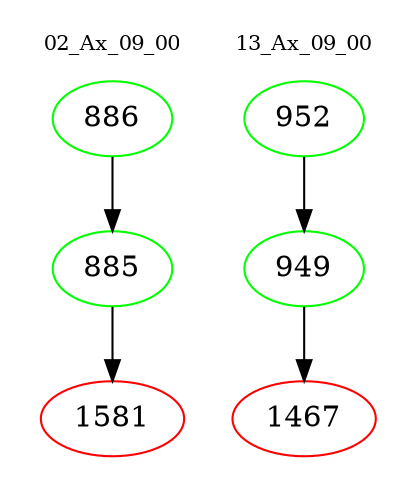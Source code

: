 digraph{
subgraph cluster_0 {
color = white
label = "02_Ax_09_00";
fontsize=10;
T0_886 [label="886", color="green"]
T0_886 -> T0_885 [color="black"]
T0_885 [label="885", color="green"]
T0_885 -> T0_1581 [color="black"]
T0_1581 [label="1581", color="red"]
}
subgraph cluster_1 {
color = white
label = "13_Ax_09_00";
fontsize=10;
T1_952 [label="952", color="green"]
T1_952 -> T1_949 [color="black"]
T1_949 [label="949", color="green"]
T1_949 -> T1_1467 [color="black"]
T1_1467 [label="1467", color="red"]
}
}
